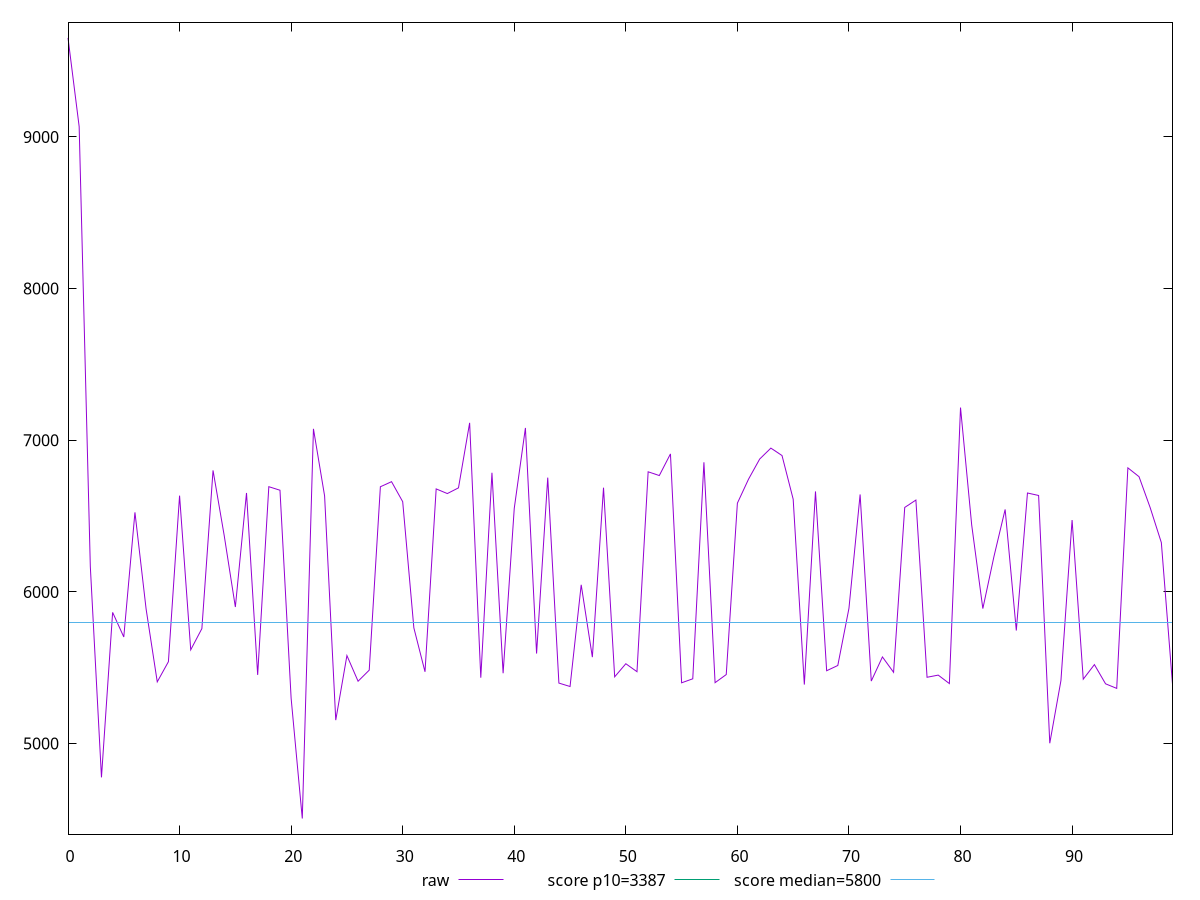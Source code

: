 reset

$raw <<EOF
0 9653.194856391516
1 9068.568642908635
2 6167.681281818612
3 4777.377586294221
4 5865.139047249487
5 5702.914405604528
6 6524.715758092797
7 5887.819485434506
8 5406.99558446764
9 5539.872567410637
10 6635.01117842465
11 5618.144658114279
12 5758.349636601728
13 6801.395686605337
14 6372.369779722987
15 5900.517361638409
16 6652.576397317757
17 5452.845016788264
18 6693.923086577553
19 6670.614049226477
20 5298.357791101135
21 4505.839351416596
22 7075.3468137715145
23 6632.945651044442
24 5154.612766046621
25 5580.320257411708
26 5411.121139783976
27 5484.165293307584
28 6693.55603823707
29 6726.990092200551
30 6594.934105575272
31 5763.149868460914
32 5473.340517371739
33 6679.328574679871
34 6648.609893437105
35 6686.220882407178
36 7114.941019675414
37 5434.358502057033
38 6785.686410622773
39 5463.655394036743
40 6551.470612025828
41 7081.287035875321
42 5593.693779868889
43 6753.8633404138045
44 5398.931672111477
45 5376.3655850411415
46 6046.892562882349
47 5570.07399377366
48 6687.214363753922
49 5440.1952962831765
50 5526.546781588642
51 5473.9945164469555
52 6792.132658522725
53 6767.385723231828
54 6910.074142844783
55 5400.717640765435
56 5427.186674977907
57 6854.770645305086
58 5401.700542424141
59 5455.037046346383
60 6585.380045038026
61 6743.768480926615
62 6876.447681432703
63 6948.320975072746
64 6899.272736887406
65 6611.513978105524
66 5389.094775870065
67 6662.623187624706
68 5480.32337166278
69 5514.968965876716
70 5892.034574916964
71 6642.620949213926
72 5412.185900567526
73 5571.260450034852
74 5469.996022284582
75 6557.225870633745
76 6605.732940122503
77 5437.206335867385
78 5451.507621235205
79 5395.787785468009
80 7215.680836724169
81 6442.098153292273
82 5890.213361938875
83 6234.547957447514
84 6543.9418370118965
85 5745.454594862212
86 6652.347399712367
87 6635.991819994392
88 5002.189874879263
89 5415.1907975105205
90 6473.869742087146
91 5424.682145827888
92 5520.761520080253
93 5394.1357441786795
94 5363.972984273206
95 6818.124167844748
96 6759.932199465783
97 6555.748075846286
98 6325.318334579199
99 5391.963233865848
EOF

set key outside below
set xrange [0:99]
set yrange [4402.892241317098:9756.141966491014]
set trange [4402.892241317098:9756.141966491014]
set terminal svg size 640, 500 enhanced background rgb 'white'
set output "report_00019_2021-02-10T18-14-37.922Z//speed-index/samples/pages/raw/values.svg"

plot $raw title "raw" with line, \
     3387 title "score p10=3387", \
     5800 title "score median=5800"

reset
